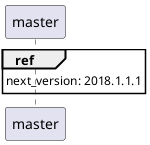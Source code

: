 @startuml
title test_next_stable_version
skinparam ParticipantPadding 20
skinparam BoxPadding 10
participant master
@startuml
ref over master: next_version: 2018.1.1.1
@enduml